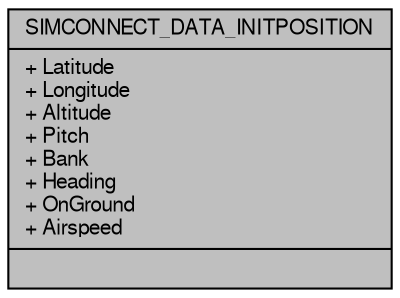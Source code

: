 digraph "SIMCONNECT_DATA_INITPOSITION"
{
  bgcolor="transparent";
  edge [fontname="FreeSans",fontsize="10",labelfontname="FreeSans",labelfontsize="10"];
  node [fontname="FreeSans",fontsize="10",shape=record];
  Node1 [label="{SIMCONNECT_DATA_INITPOSITION\n|+ Latitude\l+ Longitude\l+ Altitude\l+ Pitch\l+ Bank\l+ Heading\l+ OnGround\l+ Airspeed\l|}",height=0.2,width=0.4,color="black", fillcolor="grey75", style="filled" fontcolor="black"];
}
